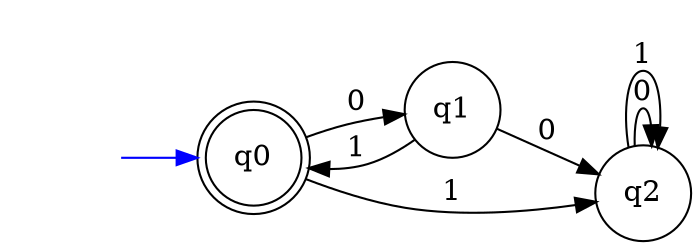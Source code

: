 digraph {
  graph[fontsize=8]
    rankdir=LR;
  size=8;

  node [shape=doublecircle, style="", color=black]; q0;
  node [shape=circle, style="", color=black]; q1 q2;
  node [shape=plaintext, label="", style=""]; iq0;
  iq0 -> q0 [color=blue];
  q0 -> q1 [label="0"];
  q0 -> q2 [label="1"];
  q1 -> q2 [label="0"];
  q1 -> q0 [label="1"];
  q2 -> q2 [label="0"];
  q2 -> q2 [label="1"];
}

